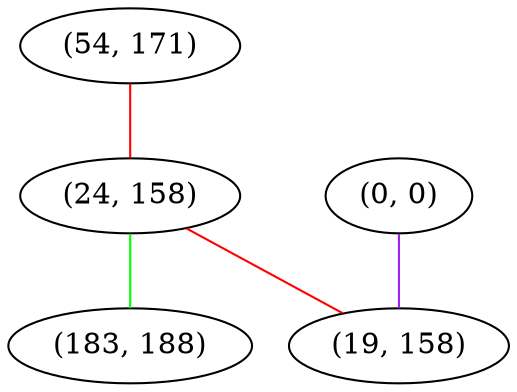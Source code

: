 graph "" {
"(54, 171)";
"(24, 158)";
"(0, 0)";
"(183, 188)";
"(19, 158)";
"(54, 171)" -- "(24, 158)"  [color=red, key=0, weight=1];
"(24, 158)" -- "(183, 188)"  [color=green, key=0, weight=2];
"(24, 158)" -- "(19, 158)"  [color=red, key=0, weight=1];
"(0, 0)" -- "(19, 158)"  [color=purple, key=0, weight=4];
}
